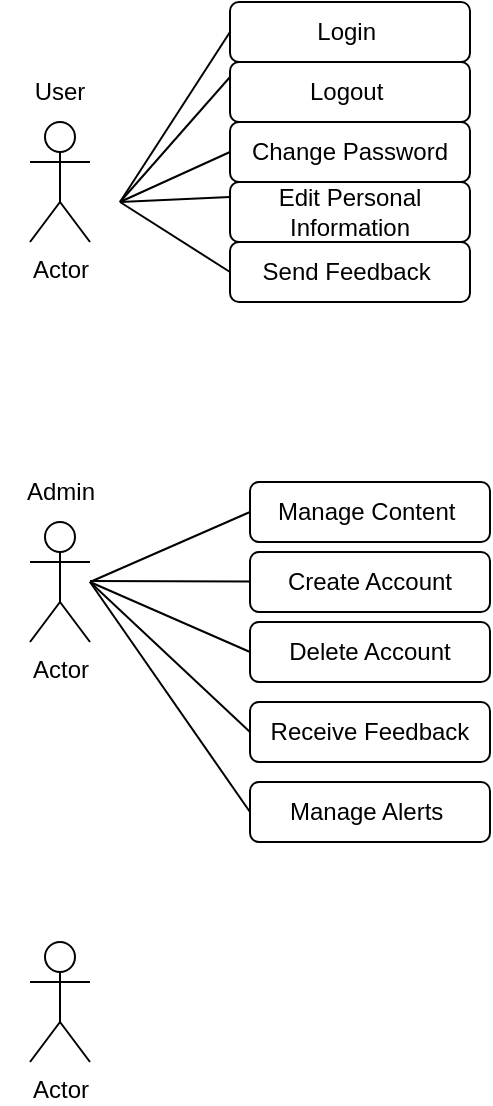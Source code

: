 <mxfile version="24.7.16">
  <diagram name="Page-1" id="rAHjtzdZbqTpp1WkbFa7">
    <mxGraphModel dx="954" dy="606" grid="1" gridSize="10" guides="1" tooltips="1" connect="1" arrows="1" fold="1" page="1" pageScale="1" pageWidth="850" pageHeight="1100" math="0" shadow="0">
      <root>
        <mxCell id="0" />
        <mxCell id="1" parent="0" />
        <mxCell id="XXVPsqFQxd19WcYBNKxn-1" value="Actor" style="shape=umlActor;verticalLabelPosition=bottom;verticalAlign=top;html=1;outlineConnect=0;" vertex="1" parent="1">
          <mxGeometry x="110" y="100" width="30" height="60" as="geometry" />
        </mxCell>
        <mxCell id="XXVPsqFQxd19WcYBNKxn-2" value="Actor" style="shape=umlActor;verticalLabelPosition=bottom;verticalAlign=top;html=1;outlineConnect=0;" vertex="1" parent="1">
          <mxGeometry x="110" y="300" width="30" height="60" as="geometry" />
        </mxCell>
        <mxCell id="XXVPsqFQxd19WcYBNKxn-3" value="Actor" style="shape=umlActor;verticalLabelPosition=bottom;verticalAlign=top;html=1;outlineConnect=0;" vertex="1" parent="1">
          <mxGeometry x="110" y="510" width="30" height="60" as="geometry" />
        </mxCell>
        <mxCell id="XXVPsqFQxd19WcYBNKxn-4" value="" style="endArrow=none;html=1;rounded=0;" edge="1" parent="1" target="XXVPsqFQxd19WcYBNKxn-5">
          <mxGeometry width="50" height="50" relative="1" as="geometry">
            <mxPoint x="140" y="329.5" as="sourcePoint" />
            <mxPoint x="220" y="329.5" as="targetPoint" />
            <Array as="points">
              <mxPoint x="140" y="329.5" />
            </Array>
          </mxGeometry>
        </mxCell>
        <mxCell id="XXVPsqFQxd19WcYBNKxn-5" value="Create Account" style="rounded=1;whiteSpace=wrap;html=1;" vertex="1" parent="1">
          <mxGeometry x="220" y="315" width="120" height="30" as="geometry" />
        </mxCell>
        <mxCell id="XXVPsqFQxd19WcYBNKxn-6" value="" style="endArrow=none;html=1;rounded=0;entryX=0;entryY=0.5;entryDx=0;entryDy=0;" edge="1" parent="1" target="XXVPsqFQxd19WcYBNKxn-7">
          <mxGeometry width="50" height="50" relative="1" as="geometry">
            <mxPoint x="140" y="330" as="sourcePoint" />
            <mxPoint x="210" y="260" as="targetPoint" />
            <Array as="points" />
          </mxGeometry>
        </mxCell>
        <mxCell id="XXVPsqFQxd19WcYBNKxn-7" value="Delete Account" style="rounded=1;whiteSpace=wrap;html=1;" vertex="1" parent="1">
          <mxGeometry x="220" y="350" width="120" height="30" as="geometry" />
        </mxCell>
        <mxCell id="XXVPsqFQxd19WcYBNKxn-8" value="" style="endArrow=none;html=1;rounded=0;entryX=0;entryY=0.5;entryDx=0;entryDy=0;" edge="1" parent="1" target="XXVPsqFQxd19WcYBNKxn-9">
          <mxGeometry width="50" height="50" relative="1" as="geometry">
            <mxPoint x="140" y="330" as="sourcePoint" />
            <mxPoint x="190" y="280" as="targetPoint" />
          </mxGeometry>
        </mxCell>
        <mxCell id="XXVPsqFQxd19WcYBNKxn-9" value="Manage Content&amp;nbsp;" style="rounded=1;whiteSpace=wrap;html=1;" vertex="1" parent="1">
          <mxGeometry x="220" y="280" width="120" height="30" as="geometry" />
        </mxCell>
        <mxCell id="XXVPsqFQxd19WcYBNKxn-10" value="" style="endArrow=none;html=1;rounded=0;entryX=0;entryY=0.5;entryDx=0;entryDy=0;" edge="1" parent="1" target="XXVPsqFQxd19WcYBNKxn-11">
          <mxGeometry width="50" height="50" relative="1" as="geometry">
            <mxPoint x="140" y="330" as="sourcePoint" />
            <mxPoint x="200" y="390" as="targetPoint" />
          </mxGeometry>
        </mxCell>
        <mxCell id="XXVPsqFQxd19WcYBNKxn-11" value="Receive Feedback" style="rounded=1;whiteSpace=wrap;html=1;" vertex="1" parent="1">
          <mxGeometry x="220" y="390" width="120" height="30" as="geometry" />
        </mxCell>
        <mxCell id="XXVPsqFQxd19WcYBNKxn-12" value="" style="endArrow=none;html=1;rounded=0;entryX=0;entryY=0.5;entryDx=0;entryDy=0;" edge="1" parent="1" target="XXVPsqFQxd19WcYBNKxn-13">
          <mxGeometry width="50" height="50" relative="1" as="geometry">
            <mxPoint x="140" y="330" as="sourcePoint" />
            <mxPoint x="170" y="400" as="targetPoint" />
          </mxGeometry>
        </mxCell>
        <mxCell id="XXVPsqFQxd19WcYBNKxn-13" value="Manage Alerts&amp;nbsp;" style="rounded=1;whiteSpace=wrap;html=1;" vertex="1" parent="1">
          <mxGeometry x="220" y="430" width="120" height="30" as="geometry" />
        </mxCell>
        <mxCell id="XXVPsqFQxd19WcYBNKxn-14" value="Admin" style="text;html=1;align=center;verticalAlign=middle;resizable=0;points=[];autosize=1;strokeColor=none;fillColor=none;" vertex="1" parent="1">
          <mxGeometry x="95" y="270" width="60" height="30" as="geometry" />
        </mxCell>
        <mxCell id="XXVPsqFQxd19WcYBNKxn-17" value="User" style="text;html=1;align=center;verticalAlign=middle;whiteSpace=wrap;rounded=0;" vertex="1" parent="1">
          <mxGeometry x="95" y="70" width="60" height="30" as="geometry" />
        </mxCell>
        <mxCell id="XXVPsqFQxd19WcYBNKxn-18" value="" style="endArrow=none;html=1;rounded=0;entryX=0;entryY=0.25;entryDx=0;entryDy=0;" edge="1" parent="1" target="XXVPsqFQxd19WcYBNKxn-28">
          <mxGeometry width="50" height="50" relative="1" as="geometry">
            <mxPoint x="155" y="140" as="sourcePoint" />
            <mxPoint x="170" y="210" as="targetPoint" />
          </mxGeometry>
        </mxCell>
        <mxCell id="XXVPsqFQxd19WcYBNKxn-19" value="" style="endArrow=none;html=1;rounded=0;entryX=0;entryY=0.5;entryDx=0;entryDy=0;" edge="1" parent="1" target="XXVPsqFQxd19WcYBNKxn-22">
          <mxGeometry width="50" height="50" relative="1" as="geometry">
            <mxPoint x="155" y="140" as="sourcePoint" />
            <mxPoint x="190" y="140" as="targetPoint" />
          </mxGeometry>
        </mxCell>
        <mxCell id="XXVPsqFQxd19WcYBNKxn-20" value="" style="endArrow=none;html=1;rounded=0;entryX=0;entryY=0.25;entryDx=0;entryDy=0;" edge="1" parent="1" target="XXVPsqFQxd19WcYBNKxn-27">
          <mxGeometry width="50" height="50" relative="1" as="geometry">
            <mxPoint x="155" y="140" as="sourcePoint" />
            <mxPoint x="230" y="100" as="targetPoint" />
          </mxGeometry>
        </mxCell>
        <mxCell id="XXVPsqFQxd19WcYBNKxn-21" value="" style="endArrow=none;html=1;rounded=0;entryX=0;entryY=0.5;entryDx=0;entryDy=0;" edge="1" parent="1" target="XXVPsqFQxd19WcYBNKxn-26">
          <mxGeometry width="50" height="50" relative="1" as="geometry">
            <mxPoint x="155" y="140" as="sourcePoint" />
            <mxPoint x="210" y="50" as="targetPoint" />
          </mxGeometry>
        </mxCell>
        <mxCell id="XXVPsqFQxd19WcYBNKxn-22" value="Change Password" style="rounded=1;whiteSpace=wrap;html=1;" vertex="1" parent="1">
          <mxGeometry x="210" y="100" width="120" height="30" as="geometry" />
        </mxCell>
        <mxCell id="XXVPsqFQxd19WcYBNKxn-26" value="Login&amp;nbsp;" style="rounded=1;whiteSpace=wrap;html=1;" vertex="1" parent="1">
          <mxGeometry x="210" y="40" width="120" height="30" as="geometry" />
        </mxCell>
        <mxCell id="XXVPsqFQxd19WcYBNKxn-27" value="Logout&amp;nbsp;" style="rounded=1;whiteSpace=wrap;html=1;" vertex="1" parent="1">
          <mxGeometry x="210" y="70" width="120" height="30" as="geometry" />
        </mxCell>
        <mxCell id="XXVPsqFQxd19WcYBNKxn-28" value="Edit Personal Information" style="rounded=1;whiteSpace=wrap;html=1;" vertex="1" parent="1">
          <mxGeometry x="210" y="130" width="120" height="30" as="geometry" />
        </mxCell>
        <mxCell id="XXVPsqFQxd19WcYBNKxn-29" value="" style="endArrow=none;html=1;rounded=0;entryX=0;entryY=0.5;entryDx=0;entryDy=0;" edge="1" parent="1" target="XXVPsqFQxd19WcYBNKxn-30">
          <mxGeometry width="50" height="50" relative="1" as="geometry">
            <mxPoint x="155" y="140" as="sourcePoint" />
            <mxPoint x="210" y="190" as="targetPoint" />
          </mxGeometry>
        </mxCell>
        <mxCell id="XXVPsqFQxd19WcYBNKxn-30" value="Send Feedback&amp;nbsp;" style="rounded=1;whiteSpace=wrap;html=1;" vertex="1" parent="1">
          <mxGeometry x="210" y="160" width="120" height="30" as="geometry" />
        </mxCell>
      </root>
    </mxGraphModel>
  </diagram>
</mxfile>

